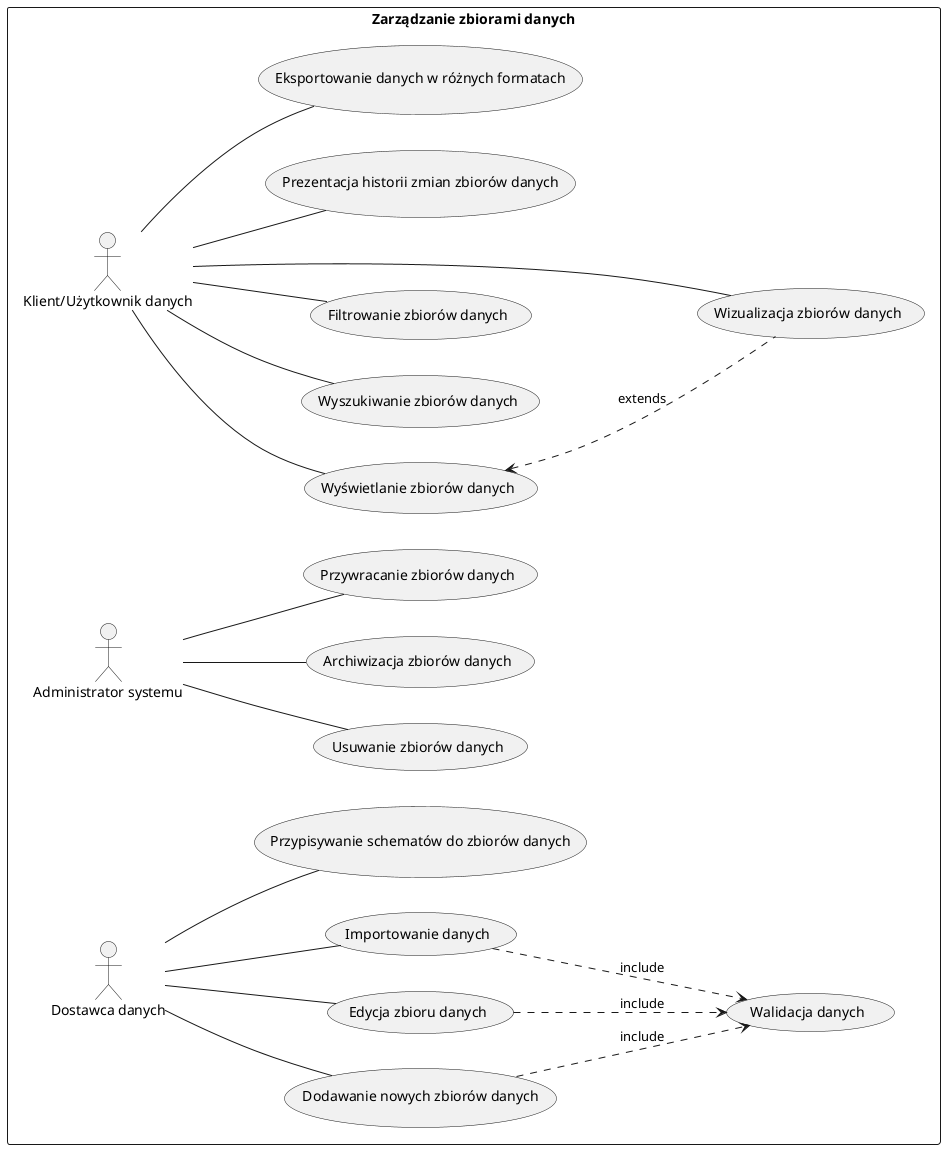 @startuml diagram
left to right direction

rectangle "Zarządzanie zbiorami danych" {
  actor "Klient/Użytkownik danych" as Użytkownik
  actor "Administrator systemu" as Administrator
  actor "Dostawca danych" as Dostawca
  usecase (Wyświetlanie zbiorów danych) as Wyswietlanie
  usecase (Wyszukiwanie zbiorów danych) as Wyszukiwanie
  usecase (Filtrowanie zbiorów danych) as Filtrowanie
  usecase (Wizualizacja zbiorów danych) as Wizualizacja
  usecase (Prezentacja historii zmian zbiorów danych) as HistoriaZmian
  usecase (Dodawanie nowych zbiorów danych) as Dodawanie
  usecase (Edycja zbioru danych) as Edycja
  usecase (Walidacja danych) as Walidacja
  usecase (Importowanie danych) as Importowanie
  usecase (Przypisywanie schematów do zbiorów danych) as PrzypisywanieSchematu
  usecase (Eksportowanie danych w różnych formatach) as Eksportowanie
  usecase (Usuwanie zbiorów danych) as Usuwanie
  usecase (Archiwizacja zbiorów danych) as Archiwizacja
  usecase (Przywracanie zbiorów danych) as Przywracanie
  
  Użytkownik -- Wyswietlanie
  Użytkownik -- Wyszukiwanie
  Użytkownik -- Filtrowanie
  Dostawca -- Dodawanie
  Dostawca -- Edycja
  Dostawca -- PrzypisywanieSchematu
  Administrator -- Usuwanie
  Dostawca -- Importowanie
  Użytkownik -- Eksportowanie
  Użytkownik -- Wizualizacja
  Użytkownik -- HistoriaZmian
  Administrator -- Archiwizacja
  Administrator -- Przywracanie

  Dodawanie ..> Walidacja : include
  Edycja ..> Walidacja : include
  Importowanie ..> Walidacja : include
  Wyswietlanie <.. Wizualizacja : extends
}

@enduml